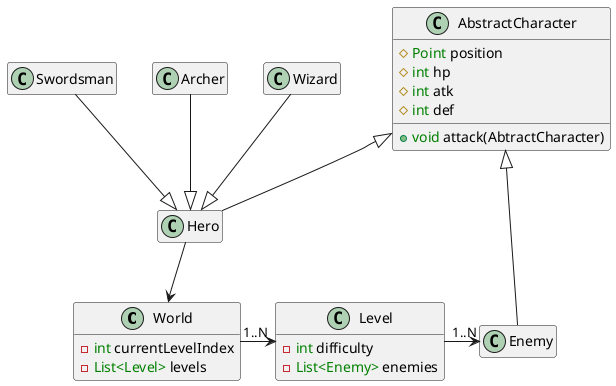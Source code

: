 @startuml Diagramme de classes

hide empty members
hide empty methods

' Functions definition
    !function $member($type, $name)
    !return "<color:green>" + $type + "</color> " + $name
    !endfunction
' End functions definition

class "World" as w {
    -$member(int, currentLevelIndex)
    -$member("List<Level>", levels)
}

class "AbstractCharacter" as ac {
    #$member(Point, position)
    #$member(int, hp)
    #$member(int, atk)
    #$member(int, def)
    +$member(void, "attack(AbtractCharacter)")
}

class "Hero" as h {

}

class "Swordsman" as sm {

}

class "Archer" as cra {

}

class "Wizard" as wiz {

}

class "Enemy" as e {

}

class "Level" as l {
    -$member(int, difficulty)
    -$member("List<Enemy>", enemies)
}

' Liens

h -up-|> ac
h -down-> w

e -up-|> ac

sm --|> h

cra --|> h

wiz --|> h

w "1..N" -right-> l

l "1..N" -right-> e


@enduml